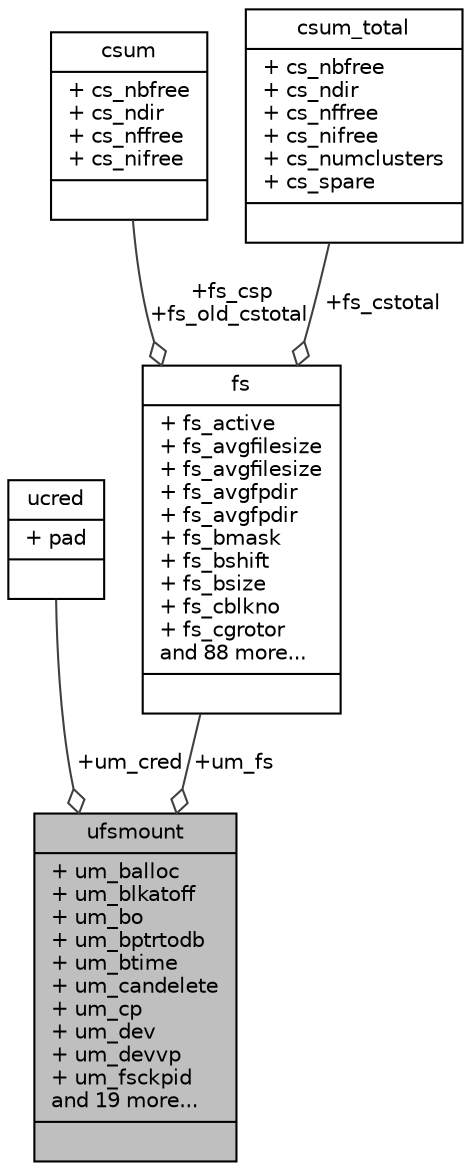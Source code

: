 digraph "ufsmount"
{
 // LATEX_PDF_SIZE
  edge [fontname="Helvetica",fontsize="10",labelfontname="Helvetica",labelfontsize="10"];
  node [fontname="Helvetica",fontsize="10",shape=record];
  Node1 [label="{ufsmount\n|+ um_balloc\l+ um_blkatoff\l+ um_bo\l+ um_bptrtodb\l+ um_btime\l+ um_candelete\l+ um_cp\l+ um_dev\l+ um_devvp\l+ um_fsckpid\land 19 more...\l|}",height=0.2,width=0.4,color="black", fillcolor="grey75", style="filled", fontcolor="black",tooltip=" "];
  Node2 -> Node1 [color="grey25",fontsize="10",style="solid",label=" +um_cred" ,arrowhead="odiamond",fontname="Helvetica"];
  Node2 [label="{ucred\n|+ pad\l|}",height=0.2,width=0.4,color="black", fillcolor="white", style="filled",URL="$structucred.html",tooltip=" "];
  Node3 -> Node1 [color="grey25",fontsize="10",style="solid",label=" +um_fs" ,arrowhead="odiamond",fontname="Helvetica"];
  Node3 [label="{fs\n|+ fs_active\l+ fs_avgfilesize\l+ fs_avgfilesize\l+ fs_avgfpdir\l+ fs_avgfpdir\l+ fs_bmask\l+ fs_bshift\l+ fs_bsize\l+ fs_cblkno\l+ fs_cgrotor\land 88 more...\l|}",height=0.2,width=0.4,color="black", fillcolor="white", style="filled",URL="$structfs.html",tooltip=" "];
  Node4 -> Node3 [color="grey25",fontsize="10",style="solid",label=" +fs_csp\n+fs_old_cstotal" ,arrowhead="odiamond",fontname="Helvetica"];
  Node4 [label="{csum\n|+ cs_nbfree\l+ cs_ndir\l+ cs_nffree\l+ cs_nifree\l|}",height=0.2,width=0.4,color="black", fillcolor="white", style="filled",URL="$structcsum.html",tooltip=" "];
  Node5 -> Node3 [color="grey25",fontsize="10",style="solid",label=" +fs_cstotal" ,arrowhead="odiamond",fontname="Helvetica"];
  Node5 [label="{csum_total\n|+ cs_nbfree\l+ cs_ndir\l+ cs_nffree\l+ cs_nifree\l+ cs_numclusters\l+ cs_spare\l|}",height=0.2,width=0.4,color="black", fillcolor="white", style="filled",URL="$structcsum__total.html",tooltip=" "];
}
